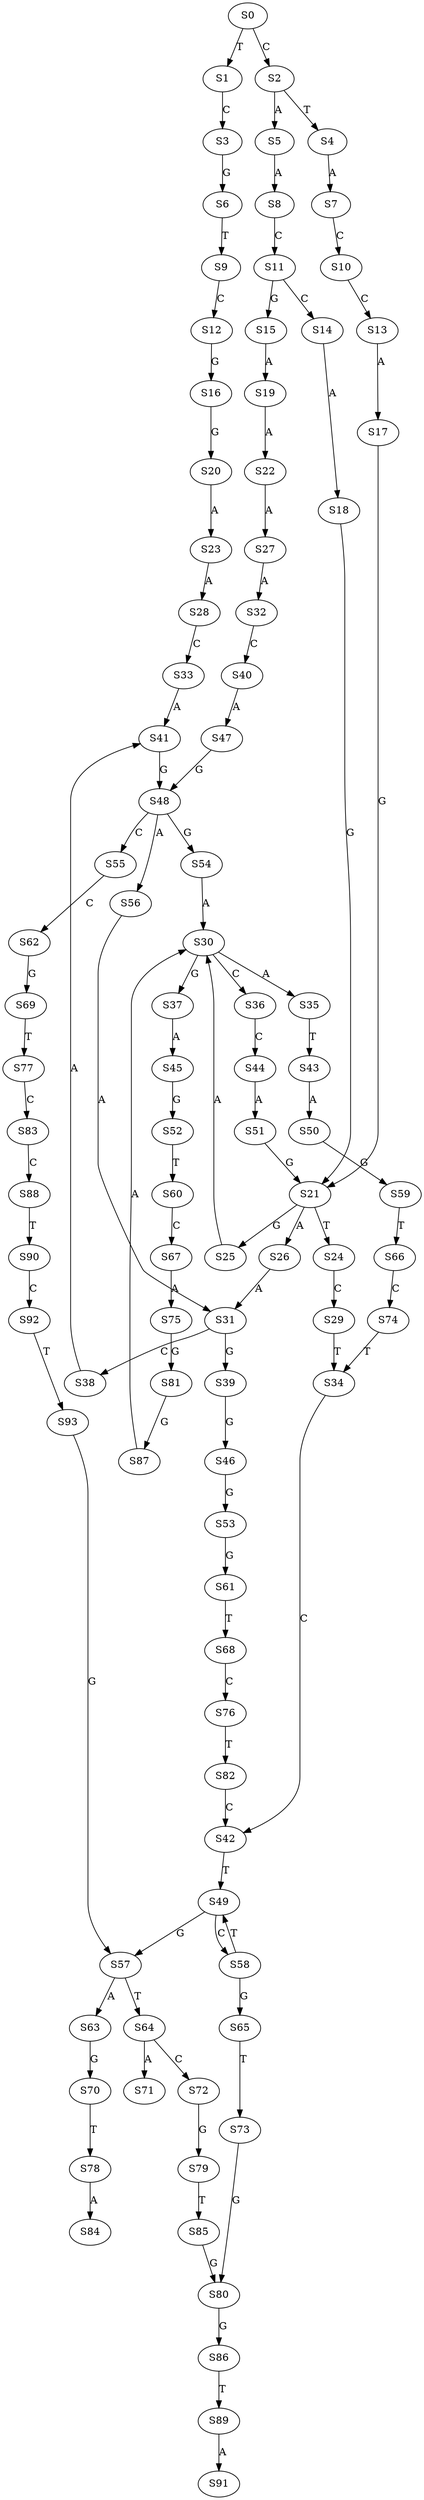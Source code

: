 strict digraph  {
	S0 -> S1 [ label = T ];
	S0 -> S2 [ label = C ];
	S1 -> S3 [ label = C ];
	S2 -> S4 [ label = T ];
	S2 -> S5 [ label = A ];
	S3 -> S6 [ label = G ];
	S4 -> S7 [ label = A ];
	S5 -> S8 [ label = A ];
	S6 -> S9 [ label = T ];
	S7 -> S10 [ label = C ];
	S8 -> S11 [ label = C ];
	S9 -> S12 [ label = C ];
	S10 -> S13 [ label = C ];
	S11 -> S14 [ label = C ];
	S11 -> S15 [ label = G ];
	S12 -> S16 [ label = G ];
	S13 -> S17 [ label = A ];
	S14 -> S18 [ label = A ];
	S15 -> S19 [ label = A ];
	S16 -> S20 [ label = G ];
	S17 -> S21 [ label = G ];
	S18 -> S21 [ label = G ];
	S19 -> S22 [ label = A ];
	S20 -> S23 [ label = A ];
	S21 -> S24 [ label = T ];
	S21 -> S25 [ label = G ];
	S21 -> S26 [ label = A ];
	S22 -> S27 [ label = A ];
	S23 -> S28 [ label = A ];
	S24 -> S29 [ label = C ];
	S25 -> S30 [ label = A ];
	S26 -> S31 [ label = A ];
	S27 -> S32 [ label = A ];
	S28 -> S33 [ label = C ];
	S29 -> S34 [ label = T ];
	S30 -> S35 [ label = A ];
	S30 -> S36 [ label = C ];
	S30 -> S37 [ label = G ];
	S31 -> S38 [ label = C ];
	S31 -> S39 [ label = G ];
	S32 -> S40 [ label = C ];
	S33 -> S41 [ label = A ];
	S34 -> S42 [ label = C ];
	S35 -> S43 [ label = T ];
	S36 -> S44 [ label = C ];
	S37 -> S45 [ label = A ];
	S38 -> S41 [ label = A ];
	S39 -> S46 [ label = G ];
	S40 -> S47 [ label = A ];
	S41 -> S48 [ label = G ];
	S42 -> S49 [ label = T ];
	S43 -> S50 [ label = A ];
	S44 -> S51 [ label = A ];
	S45 -> S52 [ label = G ];
	S46 -> S53 [ label = G ];
	S47 -> S48 [ label = G ];
	S48 -> S54 [ label = G ];
	S48 -> S55 [ label = C ];
	S48 -> S56 [ label = A ];
	S49 -> S57 [ label = G ];
	S49 -> S58 [ label = C ];
	S50 -> S59 [ label = G ];
	S51 -> S21 [ label = G ];
	S52 -> S60 [ label = T ];
	S53 -> S61 [ label = G ];
	S54 -> S30 [ label = A ];
	S55 -> S62 [ label = C ];
	S56 -> S31 [ label = A ];
	S57 -> S63 [ label = A ];
	S57 -> S64 [ label = T ];
	S58 -> S49 [ label = T ];
	S58 -> S65 [ label = G ];
	S59 -> S66 [ label = T ];
	S60 -> S67 [ label = C ];
	S61 -> S68 [ label = T ];
	S62 -> S69 [ label = G ];
	S63 -> S70 [ label = G ];
	S64 -> S71 [ label = A ];
	S64 -> S72 [ label = C ];
	S65 -> S73 [ label = T ];
	S66 -> S74 [ label = C ];
	S67 -> S75 [ label = A ];
	S68 -> S76 [ label = C ];
	S69 -> S77 [ label = T ];
	S70 -> S78 [ label = T ];
	S72 -> S79 [ label = G ];
	S73 -> S80 [ label = G ];
	S74 -> S34 [ label = T ];
	S75 -> S81 [ label = G ];
	S76 -> S82 [ label = T ];
	S77 -> S83 [ label = C ];
	S78 -> S84 [ label = A ];
	S79 -> S85 [ label = T ];
	S80 -> S86 [ label = G ];
	S81 -> S87 [ label = G ];
	S82 -> S42 [ label = C ];
	S83 -> S88 [ label = C ];
	S85 -> S80 [ label = G ];
	S86 -> S89 [ label = T ];
	S87 -> S30 [ label = A ];
	S88 -> S90 [ label = T ];
	S89 -> S91 [ label = A ];
	S90 -> S92 [ label = C ];
	S92 -> S93 [ label = T ];
	S93 -> S57 [ label = G ];
}
